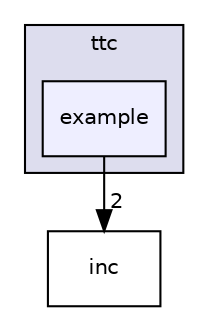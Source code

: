 digraph "fpsoc/driver/ps_driver/ttc/example" {
  compound=true
  node [ fontsize="10", fontname="Helvetica"];
  edge [ labelfontsize="10", labelfontname="Helvetica"];
  subgraph clusterdir_d35277e6b388ddb8110ade17f99b9507 {
    graph [ bgcolor="#ddddee", pencolor="black", label="ttc" fontname="Helvetica", fontsize="10", URL="dir_d35277e6b388ddb8110ade17f99b9507.html"]
  dir_d38fcde8644c74628e422c9c45584384 [shape=box, label="example", style="filled", fillcolor="#eeeeff", pencolor="black", URL="dir_d38fcde8644c74628e422c9c45584384.html"];
  }
  dir_7bd854c70337e57af8673578dc239288 [shape=box label="inc" URL="dir_7bd854c70337e57af8673578dc239288.html"];
  dir_d38fcde8644c74628e422c9c45584384->dir_7bd854c70337e57af8673578dc239288 [headlabel="2", labeldistance=1.5 headhref="dir_000004_000005.html"];
}
